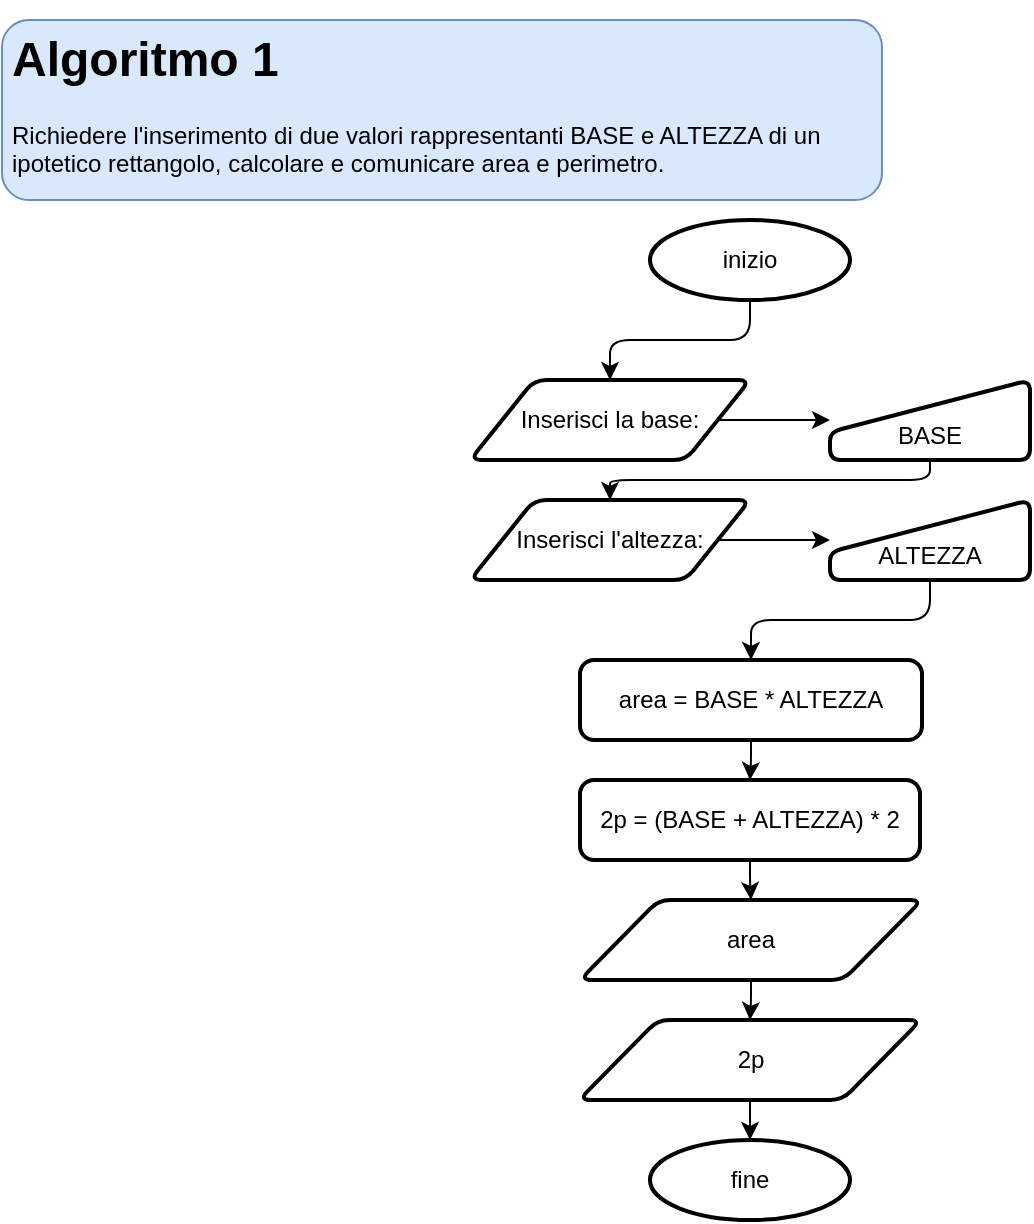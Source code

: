 <mxfile>
    <diagram id="zlmWZzf-AwHg90HLsT7n" name="e02">
        <mxGraphModel dx="1087" dy="907" grid="1" gridSize="10" guides="1" tooltips="1" connect="1" arrows="1" fold="1" page="1" pageScale="1" pageWidth="827" pageHeight="1169" math="0" shadow="0">
            <root>
                <mxCell id="0"/>
                <mxCell id="1" parent="0"/>
                <mxCell id="TxiGhHY0KI9aS8rmO8Ab-1" value="&lt;h1&gt;Algoritmo 1&lt;/h1&gt;&lt;p&gt;Richiedere l'inserimento di due valori rappresentanti BASE e ALTEZZA di un ipotetico rettangolo, calcolare e comunicare area e perimetro.&lt;/p&gt;" style="text;html=1;strokeColor=#6c8ebf;fillColor=#dae8fc;spacing=5;spacingTop=-20;whiteSpace=wrap;overflow=hidden;rounded=1;" vertex="1" parent="1">
                    <mxGeometry x="40" y="40" width="440" height="90" as="geometry"/>
                </mxCell>
                <mxCell id="QlSwuKfi9mAzPe2j5xb8-6" style="edgeStyle=orthogonalEdgeStyle;html=1;exitX=0.5;exitY=1;exitDx=0;exitDy=0;exitPerimeter=0;entryX=0.5;entryY=0;entryDx=0;entryDy=0;fontSize=12;" edge="1" parent="1" source="eP3uvwFx-UerzeCOUuY3-1" target="eP3uvwFx-UerzeCOUuY3-2">
                    <mxGeometry relative="1" as="geometry"/>
                </mxCell>
                <mxCell id="eP3uvwFx-UerzeCOUuY3-1" value="inizio" style="strokeWidth=2;html=1;shape=mxgraph.flowchart.start_1;whiteSpace=wrap;fontSize=12;" vertex="1" parent="1">
                    <mxGeometry x="364" y="140" width="100" height="40" as="geometry"/>
                </mxCell>
                <mxCell id="QlSwuKfi9mAzPe2j5xb8-12" style="edgeStyle=orthogonalEdgeStyle;html=1;exitX=1;exitY=0.5;exitDx=0;exitDy=0;entryX=0;entryY=0.5;entryDx=0;entryDy=0;fontSize=12;" edge="1" parent="1" source="eP3uvwFx-UerzeCOUuY3-2" target="eP3uvwFx-UerzeCOUuY3-3">
                    <mxGeometry relative="1" as="geometry"/>
                </mxCell>
                <mxCell id="eP3uvwFx-UerzeCOUuY3-2" value="Inserisci la base:" style="shape=parallelogram;html=1;strokeWidth=2;perimeter=parallelogramPerimeter;whiteSpace=wrap;rounded=1;arcSize=12;size=0.23;fontSize=12;" vertex="1" parent="1">
                    <mxGeometry x="274" y="220" width="140" height="40" as="geometry"/>
                </mxCell>
                <mxCell id="QlSwuKfi9mAzPe2j5xb8-13" style="edgeStyle=orthogonalEdgeStyle;html=1;exitX=0.5;exitY=1;exitDx=0;exitDy=0;entryX=0.5;entryY=0;entryDx=0;entryDy=0;fontSize=12;" edge="1" parent="1" source="eP3uvwFx-UerzeCOUuY3-3" target="eP3uvwFx-UerzeCOUuY3-4">
                    <mxGeometry relative="1" as="geometry"/>
                </mxCell>
                <mxCell id="eP3uvwFx-UerzeCOUuY3-3" value="&lt;br&gt;BASE" style="html=1;strokeWidth=2;shape=manualInput;whiteSpace=wrap;rounded=1;size=26;arcSize=11;fontSize=12;" vertex="1" parent="1">
                    <mxGeometry x="454" y="220" width="100" height="40" as="geometry"/>
                </mxCell>
                <mxCell id="QlSwuKfi9mAzPe2j5xb8-8" style="edgeStyle=orthogonalEdgeStyle;html=1;exitX=0.5;exitY=1;exitDx=0;exitDy=0;entryX=0.5;entryY=0;entryDx=0;entryDy=0;fontSize=12;" edge="1" parent="1" source="eP3uvwFx-UerzeCOUuY3-5" target="QlSwuKfi9mAzPe2j5xb8-1">
                    <mxGeometry relative="1" as="geometry"/>
                </mxCell>
                <mxCell id="QlSwuKfi9mAzPe2j5xb8-14" style="edgeStyle=orthogonalEdgeStyle;html=1;exitX=1;exitY=0.5;exitDx=0;exitDy=0;entryX=0;entryY=0.5;entryDx=0;entryDy=0;fontSize=12;" edge="1" parent="1" source="eP3uvwFx-UerzeCOUuY3-4" target="eP3uvwFx-UerzeCOUuY3-5">
                    <mxGeometry relative="1" as="geometry"/>
                </mxCell>
                <mxCell id="eP3uvwFx-UerzeCOUuY3-4" value="Inserisci l'altezza:" style="shape=parallelogram;html=1;strokeWidth=2;perimeter=parallelogramPerimeter;whiteSpace=wrap;rounded=1;arcSize=12;size=0.23;fontSize=12;" vertex="1" parent="1">
                    <mxGeometry x="274" y="280" width="140" height="40" as="geometry"/>
                </mxCell>
                <mxCell id="eP3uvwFx-UerzeCOUuY3-5" value="&lt;br&gt;ALTEZZA" style="html=1;strokeWidth=2;shape=manualInput;whiteSpace=wrap;rounded=1;size=26;arcSize=11;fontSize=12;" vertex="1" parent="1">
                    <mxGeometry x="454" y="280" width="100" height="40" as="geometry"/>
                </mxCell>
                <mxCell id="QlSwuKfi9mAzPe2j5xb8-9" style="edgeStyle=orthogonalEdgeStyle;html=1;exitX=0.5;exitY=1;exitDx=0;exitDy=0;entryX=0.5;entryY=0;entryDx=0;entryDy=0;fontSize=12;" edge="1" parent="1" source="QlSwuKfi9mAzPe2j5xb8-1" target="QlSwuKfi9mAzPe2j5xb8-2">
                    <mxGeometry relative="1" as="geometry"/>
                </mxCell>
                <mxCell id="QlSwuKfi9mAzPe2j5xb8-1" value="area = BASE * ALTEZZA" style="rounded=1;whiteSpace=wrap;html=1;absoluteArcSize=1;arcSize=14;strokeWidth=2;" vertex="1" parent="1">
                    <mxGeometry x="329" y="360" width="171" height="40" as="geometry"/>
                </mxCell>
                <mxCell id="QlSwuKfi9mAzPe2j5xb8-10" style="edgeStyle=orthogonalEdgeStyle;html=1;exitX=0.5;exitY=1;exitDx=0;exitDy=0;entryX=0.5;entryY=0;entryDx=0;entryDy=0;fontSize=12;" edge="1" parent="1" source="QlSwuKfi9mAzPe2j5xb8-2" target="QlSwuKfi9mAzPe2j5xb8-3">
                    <mxGeometry relative="1" as="geometry"/>
                </mxCell>
                <mxCell id="QlSwuKfi9mAzPe2j5xb8-2" value="2p = (BASE + ALTEZZA) * 2" style="rounded=1;whiteSpace=wrap;html=1;absoluteArcSize=1;arcSize=14;strokeWidth=2;" vertex="1" parent="1">
                    <mxGeometry x="329" y="420" width="170" height="40" as="geometry"/>
                </mxCell>
                <mxCell id="QlSwuKfi9mAzPe2j5xb8-11" style="edgeStyle=orthogonalEdgeStyle;html=1;exitX=0.5;exitY=1;exitDx=0;exitDy=0;entryX=0.5;entryY=0;entryDx=0;entryDy=0;fontSize=12;" edge="1" parent="1" source="QlSwuKfi9mAzPe2j5xb8-3" target="QlSwuKfi9mAzPe2j5xb8-4">
                    <mxGeometry relative="1" as="geometry"/>
                </mxCell>
                <mxCell id="QlSwuKfi9mAzPe2j5xb8-3" value="area" style="shape=parallelogram;html=1;strokeWidth=2;perimeter=parallelogramPerimeter;whiteSpace=wrap;rounded=1;arcSize=12;size=0.23;fontSize=12;" vertex="1" parent="1">
                    <mxGeometry x="329" y="480" width="171" height="40" as="geometry"/>
                </mxCell>
                <mxCell id="QlSwuKfi9mAzPe2j5xb8-15" style="edgeStyle=orthogonalEdgeStyle;html=1;exitX=0.5;exitY=1;exitDx=0;exitDy=0;entryX=0.5;entryY=0;entryDx=0;entryDy=0;entryPerimeter=0;fontSize=12;" edge="1" parent="1" source="QlSwuKfi9mAzPe2j5xb8-4" target="QlSwuKfi9mAzPe2j5xb8-5">
                    <mxGeometry relative="1" as="geometry"/>
                </mxCell>
                <mxCell id="QlSwuKfi9mAzPe2j5xb8-4" value="2p" style="shape=parallelogram;html=1;strokeWidth=2;perimeter=parallelogramPerimeter;whiteSpace=wrap;rounded=1;arcSize=12;size=0.23;fontSize=12;" vertex="1" parent="1">
                    <mxGeometry x="328.5" y="540" width="171" height="40" as="geometry"/>
                </mxCell>
                <mxCell id="QlSwuKfi9mAzPe2j5xb8-5" value="fine" style="strokeWidth=2;html=1;shape=mxgraph.flowchart.start_1;whiteSpace=wrap;fontSize=12;" vertex="1" parent="1">
                    <mxGeometry x="364" y="600" width="100" height="40" as="geometry"/>
                </mxCell>
            </root>
        </mxGraphModel>
    </diagram>
</mxfile>